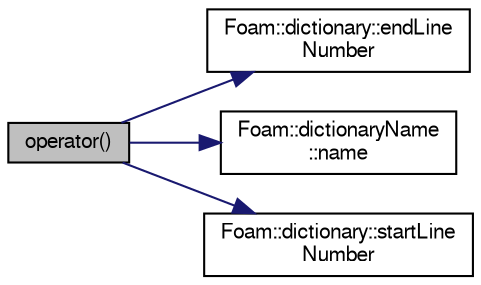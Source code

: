 digraph "operator()"
{
  bgcolor="transparent";
  edge [fontname="FreeSans",fontsize="10",labelfontname="FreeSans",labelfontsize="10"];
  node [fontname="FreeSans",fontsize="10",shape=record];
  rankdir="LR";
  Node1 [label="operator()",height=0.2,width=0.4,color="black", fillcolor="grey75", style="filled" fontcolor="black"];
  Node1 -> Node2 [color="midnightblue",fontsize="10",style="solid",fontname="FreeSans"];
  Node2 [label="Foam::dictionary::endLine\lNumber",height=0.2,width=0.4,color="black",URL="$a00502.html#a81a390bbf17cc67ee0259de115528a01",tooltip="Return line number of last token in dictionary. "];
  Node1 -> Node3 [color="midnightblue",fontsize="10",style="solid",fontname="FreeSans"];
  Node3 [label="Foam::dictionaryName\l::name",height=0.2,width=0.4,color="black",URL="$a00505.html#acd3da3556711337d571c60cf9ffb91cc",tooltip="Return the dictionary name. "];
  Node1 -> Node4 [color="midnightblue",fontsize="10",style="solid",fontname="FreeSans"];
  Node4 [label="Foam::dictionary::startLine\lNumber",height=0.2,width=0.4,color="black",URL="$a00502.html#a2535f3d5b5cb39190c77ef00839a93dc",tooltip="Return line number of first token in dictionary. "];
}
